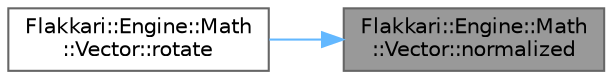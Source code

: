 digraph "Flakkari::Engine::Math::Vector::normalized"
{
 // LATEX_PDF_SIZE
  bgcolor="transparent";
  edge [fontname=Helvetica,fontsize=10,labelfontname=Helvetica,labelfontsize=10];
  node [fontname=Helvetica,fontsize=10,shape=box,height=0.2,width=0.4];
  rankdir="RL";
  Node1 [id="Node000001",label="Flakkari::Engine::Math\l::Vector::normalized",height=0.2,width=0.4,color="gray40", fillcolor="grey60", style="filled", fontcolor="black",tooltip=" "];
  Node1 -> Node2 [id="edge1_Node000001_Node000002",dir="back",color="steelblue1",style="solid",tooltip=" "];
  Node2 [id="Node000002",label="Flakkari::Engine::Math\l::Vector::rotate",height=0.2,width=0.4,color="grey40", fillcolor="white", style="filled",URL="$de/d55/structFlakkari_1_1Engine_1_1Math_1_1Vector.html#a3ceb92a1a8b480666637854707be73e3",tooltip="Rotate the vector around an axis by an angle in radians."];
}
